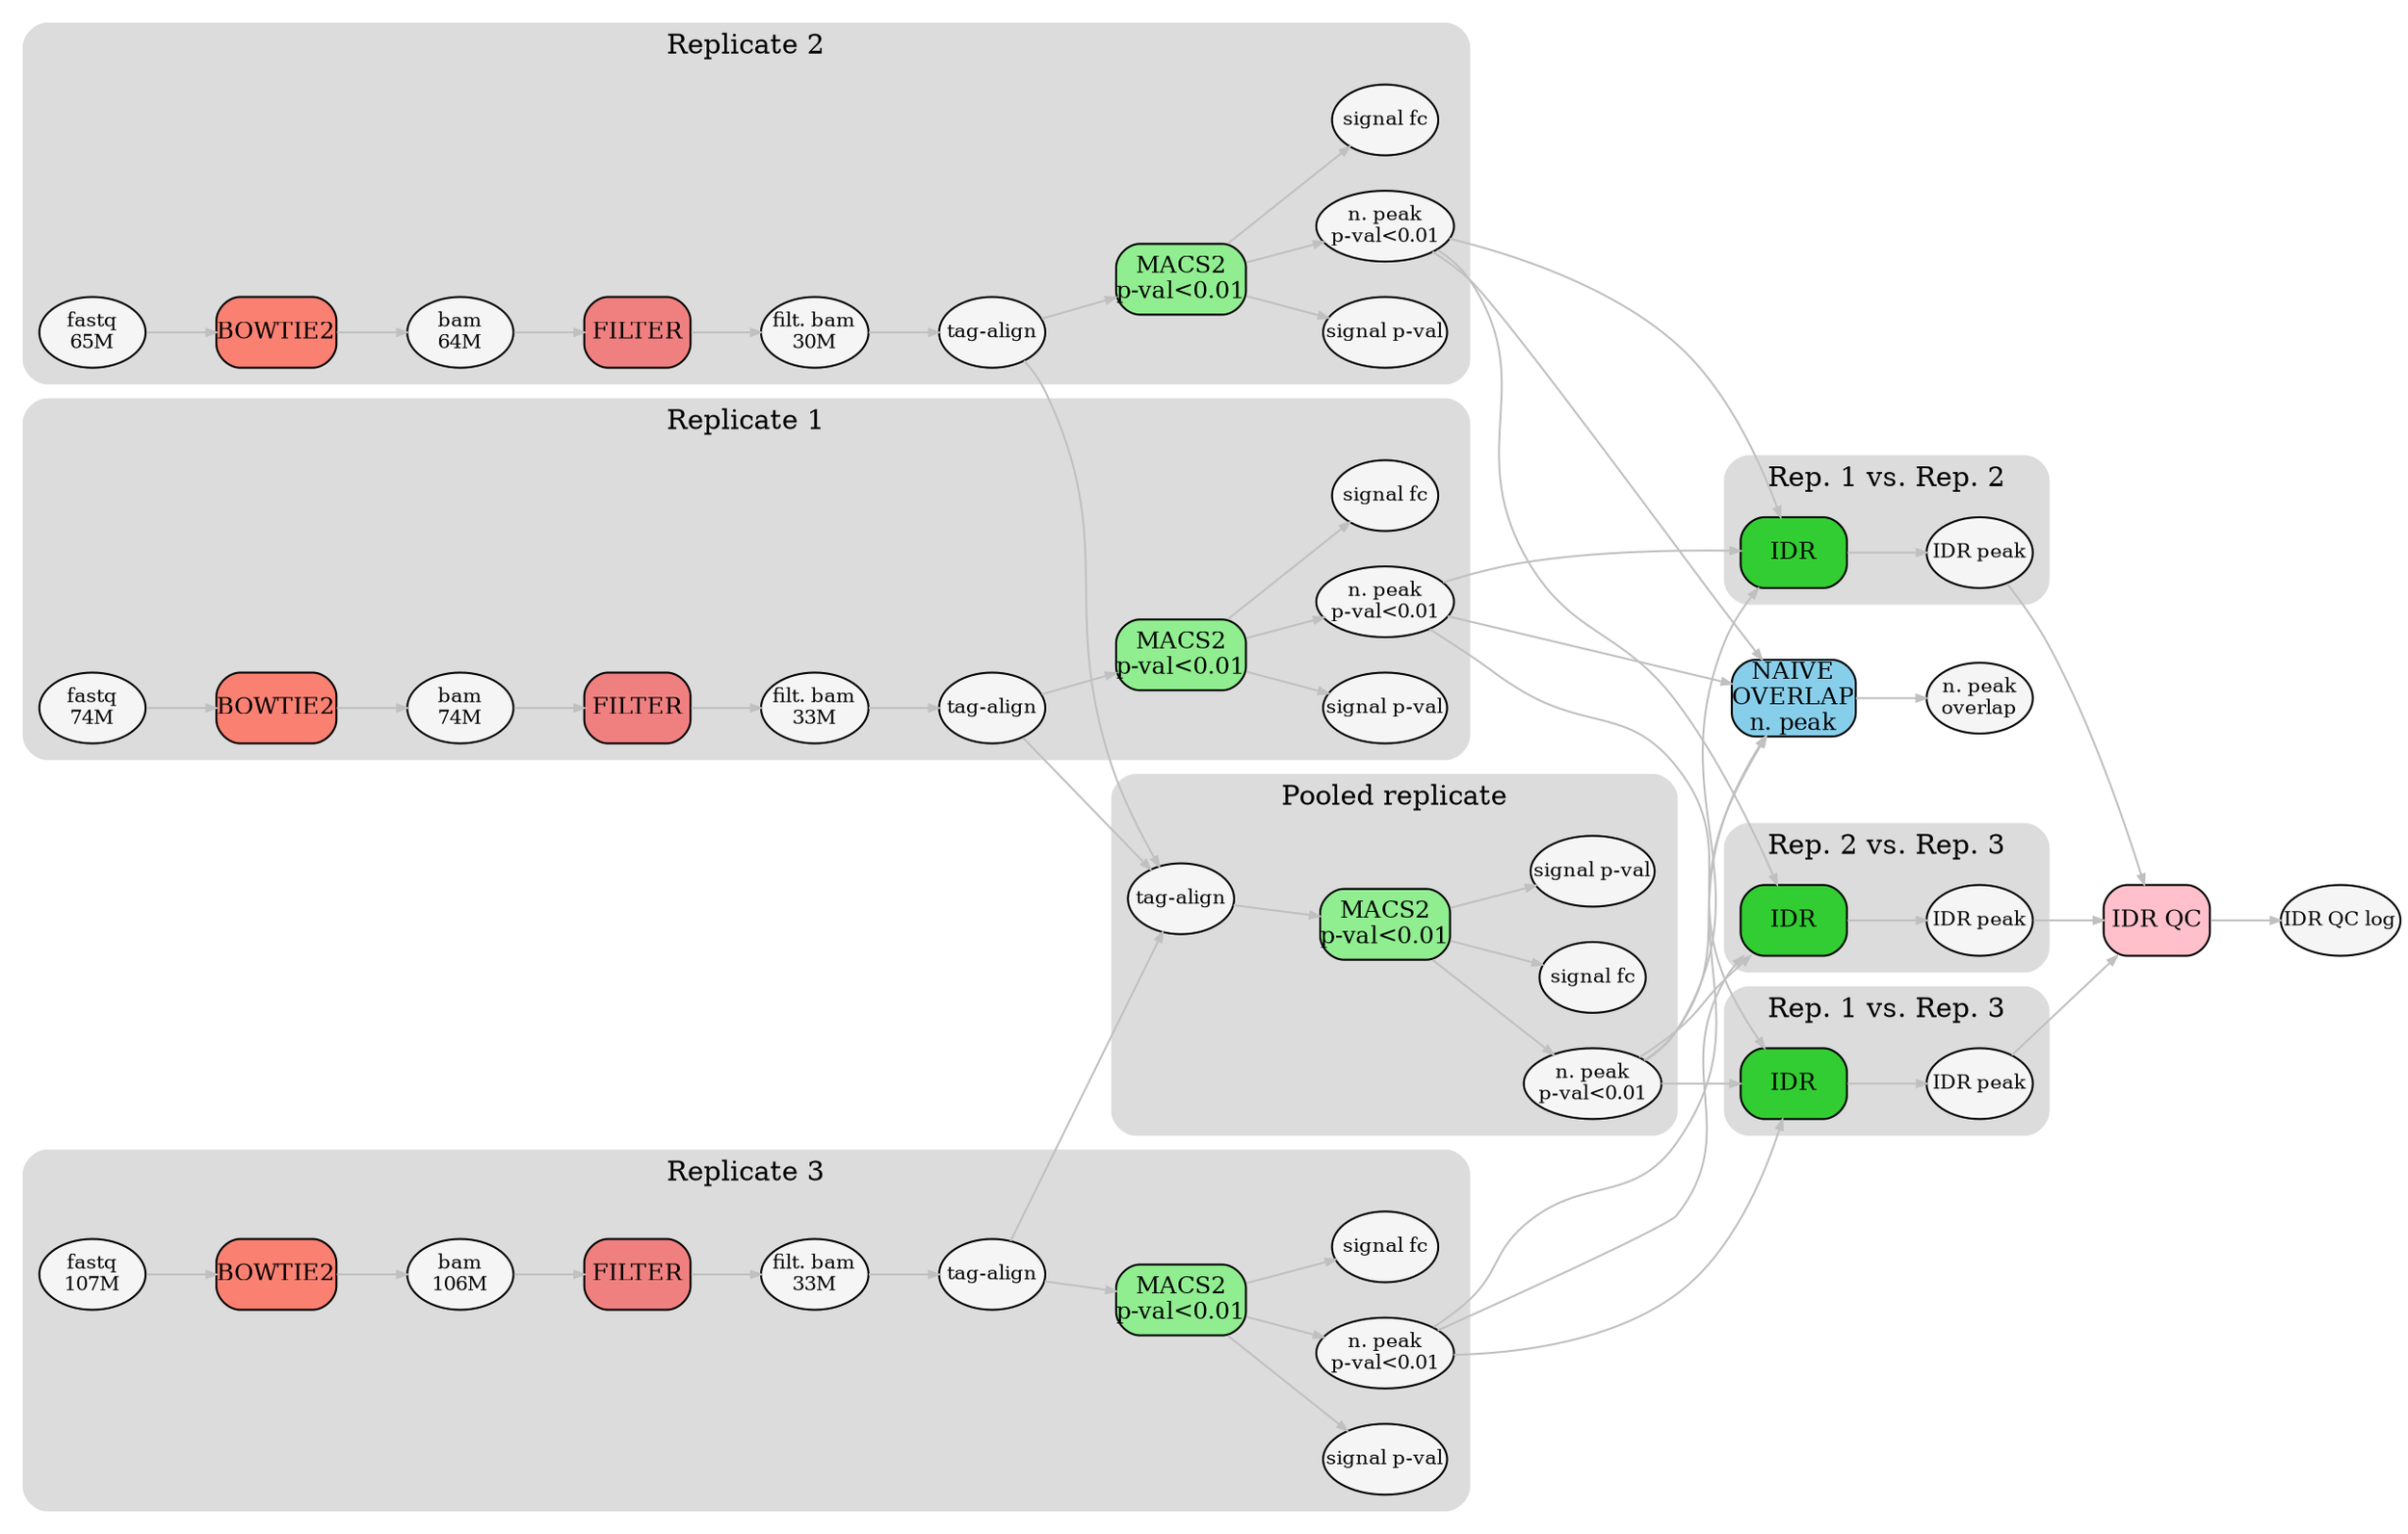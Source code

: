 strict digraph {

rankdir=LR

node [shape=ellipse,style="filled,rounded",margin=0,fontsize=10];
edge [color=gray,fontsize=10,arrowsize=0.5];

	"IDR QC log-" [label="IDR QC log",id="IDR QC log-",style="filled,rounded",fillcolor=whitesmoke,tooltip="./qc/output_Control_IDR_final.qc",href=".././qc/output_Control_IDR_final.qc", target="_blank"];
	"IDR peak-rep1-rep2" [label="IDR peak",id="IDR peak-rep1-rep2"style="filled,rounded",fillcolor=whitesmoke,tooltip="./peak/macs2/idr/true_reps/rep1-rep2/output_Control_rep1-rep2.IDR0.1.narrowPeak.gz",href=".././peak/macs2/idr/true_reps/rep1-rep2/output_Control_rep1-rep2.IDR0.1.narrowPeak.gz", target="_blank"];
	"IDR peak-rep1-rep3" [label="IDR peak",id="IDR peak-rep1-rep3"style="filled,rounded",fillcolor=whitesmoke,tooltip="./peak/macs2/idr/true_reps/rep1-rep3/output_Control_rep1-rep3.IDR0.1.narrowPeak.gz",href=".././peak/macs2/idr/true_reps/rep1-rep3/output_Control_rep1-rep3.IDR0.1.narrowPeak.gz", target="_blank"];
	"IDR peak-rep2-rep3" [label="IDR peak",id="IDR peak-rep2-rep3"style="filled,rounded",fillcolor=whitesmoke,tooltip="./peak/macs2/idr/true_reps/rep2-rep3/output_Control_rep2-rep3.IDR0.1.narrowPeak.gz",href=".././peak/macs2/idr/true_reps/rep2-rep3/output_Control_rep2-rep3.IDR0.1.narrowPeak.gz", target="_blank"];
	"bam\n106M-rep3" [label="bam\n106M",id="bam\n106M-rep3"style="filled,rounded",fillcolor=whitesmoke,tooltip="./align/rep3/GFP_3_S34_L007_R1_001.bam",href=".././align/rep3/GFP_3_S34_L007_R1_001.bam", target="_blank"];
	"bam\n64M-rep2" [label="bam\n64M",id="bam\n64M-rep2"style="filled,rounded",fillcolor=whitesmoke,tooltip="./align/rep2/GFP_2_S33_L007_R1_001.bam",href=".././align/rep2/GFP_2_S33_L007_R1_001.bam", target="_blank"];
	"bam\n74M-rep1" [label="bam\n74M",id="bam\n74M-rep1"style="filled,rounded",fillcolor=whitesmoke,tooltip="./align/rep1/GFP_1_S38_L008_R1_001.bam",href=".././align/rep1/GFP_1_S38_L008_R1_001.bam", target="_blank"];
	"fastq\n107M-rep3" [label="fastq\n107M",id="fastq\n107M-rep3"style="filled,rounded",fillcolor=whitesmoke,tooltip="/mnt/work1/users/carlsgroup/workinprogres/nibeh/180913_D00165_0223_BCCGG2ANXX_Schimmer_Mingjing/fastq/GFP_3_S34_L007_R1_001.fastq.gz", target="_blank"];
	"fastq\n65M-rep2" [label="fastq\n65M",id="fastq\n65M-rep2"style="filled,rounded",fillcolor=whitesmoke,tooltip="/mnt/work1/users/carlsgroup/workinprogres/nibeh/180913_D00165_0223_BCCGG2ANXX_Schimmer_Mingjing/fastq/GFP_2_S33_L007_R1_001.fastq.gz", target="_blank"];
	"fastq\n74M-rep1" [label="fastq\n74M",id="fastq\n74M-rep1"style="filled,rounded",fillcolor=whitesmoke,tooltip="/mnt/work1/users/carlsgroup/workinprogres/nibeh/180913_D00165_0223_BCCGG2ANXX_Schimmer_Mingjing/fastq/GFP_1_S38_L008_R1_001.fastq.gz", target="_blank"];
	"filt. bam\n30M-rep2" [label="filt. bam\n30M",id="filt. bam\n30M-rep2"style="filled,rounded",fillcolor=whitesmoke,tooltip="./align/rep2/GFP_2_S33_L007_R1_001.nodup.bam",href=".././align/rep2/GFP_2_S33_L007_R1_001.nodup.bam", target="_blank"];
	"filt. bam\n33M-rep1" [label="filt. bam\n33M",id="filt. bam\n33M-rep1"style="filled,rounded",fillcolor=whitesmoke,tooltip="./align/rep1/GFP_1_S38_L008_R1_001.nodup.bam",href=".././align/rep1/GFP_1_S38_L008_R1_001.nodup.bam", target="_blank"];
	"filt. bam\n33M-rep3" [label="filt. bam\n33M",id="filt. bam\n33M-rep3"style="filled,rounded",fillcolor=whitesmoke,tooltip="./align/rep3/GFP_3_S34_L007_R1_001.nodup.bam",href=".././align/rep3/GFP_3_S34_L007_R1_001.nodup.bam", target="_blank"];
	"n. peak\noverlap-" [label="n. peak\noverlap",id="n. peak\noverlap-",style="filled,rounded",fillcolor=whitesmoke,tooltip="./peak/macs2/overlap/GFP_1_S38_L008_R1_001.nodup.tn5_pooled.pf.500K.pval0.01.naive_overlap.narrowPeak.gz",href=".././peak/macs2/overlap/GFP_1_S38_L008_R1_001.nodup.tn5_pooled.pf.500K.pval0.01.naive_overlap.narrowPeak.gz", target="_blank"];
	"n. peak\np-val<0.01-pooled_rep" [label="n. peak\np-val<0.01",id="n. peak\np-val<0.01-pooled_rep"style="filled,rounded",fillcolor=whitesmoke,tooltip="./peak/macs2/pooled_rep/GFP_1_S38_L008_R1_001.nodup.tn5_pooled.pf.narrowPeak.gz",href=".././peak/macs2/pooled_rep/GFP_1_S38_L008_R1_001.nodup.tn5_pooled.pf.narrowPeak.gz", target="_blank"];
	"n. peak\np-val<0.01-rep1" [label="n. peak\np-val<0.01",id="n. peak\np-val<0.01-rep1"style="filled,rounded",fillcolor=whitesmoke,tooltip="./peak/macs2/rep1/GFP_1_S38_L008_R1_001.nodup.tn5.pf.narrowPeak.gz",href=".././peak/macs2/rep1/GFP_1_S38_L008_R1_001.nodup.tn5.pf.narrowPeak.gz", target="_blank"];
	"n. peak\np-val<0.01-rep2" [label="n. peak\np-val<0.01",id="n. peak\np-val<0.01-rep2"style="filled,rounded",fillcolor=whitesmoke,tooltip="./peak/macs2/rep2/GFP_2_S33_L007_R1_001.nodup.tn5.pf.narrowPeak.gz",href=".././peak/macs2/rep2/GFP_2_S33_L007_R1_001.nodup.tn5.pf.narrowPeak.gz", target="_blank"];
	"n. peak\np-val<0.01-rep3" [label="n. peak\np-val<0.01",id="n. peak\np-val<0.01-rep3"style="filled,rounded",fillcolor=whitesmoke,tooltip="./peak/macs2/rep3/GFP_3_S34_L007_R1_001.nodup.tn5.pf.narrowPeak.gz",href=".././peak/macs2/rep3/GFP_3_S34_L007_R1_001.nodup.tn5.pf.narrowPeak.gz", target="_blank"];
	"signal fc-pooled_rep" [label="signal fc",id="signal fc-pooled_rep",style="filled,rounded",fillcolor=whitesmoke,tooltip="./signal/macs2/pooled_rep/GFP_1_S38_L008_R1_001.nodup.tn5_pooled.pf.fc.signal.bigwig",href=".././signal/macs2/pooled_rep/GFP_1_S38_L008_R1_001.nodup.tn5_pooled.pf.fc.signal.bigwig", target="_blank"];
	"signal fc-rep1" [label="signal fc",id="signal fc-rep1",style="filled,rounded",fillcolor=whitesmoke,tooltip="./signal/macs2/rep1/GFP_1_S38_L008_R1_001.nodup.tn5.pf.fc.signal.bigwig",href=".././signal/macs2/rep1/GFP_1_S38_L008_R1_001.nodup.tn5.pf.fc.signal.bigwig", target="_blank"];
	"signal fc-rep2" [label="signal fc",id="signal fc-rep2",style="filled,rounded",fillcolor=whitesmoke,tooltip="./signal/macs2/rep2/GFP_2_S33_L007_R1_001.nodup.tn5.pf.fc.signal.bigwig",href=".././signal/macs2/rep2/GFP_2_S33_L007_R1_001.nodup.tn5.pf.fc.signal.bigwig", target="_blank"];
	"signal fc-rep3" [label="signal fc",id="signal fc-rep3",style="filled,rounded",fillcolor=whitesmoke,tooltip="./signal/macs2/rep3/GFP_3_S34_L007_R1_001.nodup.tn5.pf.fc.signal.bigwig",href=".././signal/macs2/rep3/GFP_3_S34_L007_R1_001.nodup.tn5.pf.fc.signal.bigwig", target="_blank"];
	"signal p-val-pooled_rep" [label="signal p-val",id="signal p-val-pooled_rep",style="filled,rounded",fillcolor=whitesmoke,tooltip="./signal/macs2/pooled_rep/GFP_1_S38_L008_R1_001.nodup.tn5_pooled.pf.pval.signal.bigwig",href=".././signal/macs2/pooled_rep/GFP_1_S38_L008_R1_001.nodup.tn5_pooled.pf.pval.signal.bigwig", target="_blank"];
	"signal p-val-rep1" [label="signal p-val",id="signal p-val-rep1",style="filled,rounded",fillcolor=whitesmoke,tooltip="./signal/macs2/rep1/GFP_1_S38_L008_R1_001.nodup.tn5.pf.pval.signal.bigwig",href=".././signal/macs2/rep1/GFP_1_S38_L008_R1_001.nodup.tn5.pf.pval.signal.bigwig", target="_blank"];
	"signal p-val-rep2" [label="signal p-val",id="signal p-val-rep2",style="filled,rounded",fillcolor=whitesmoke,tooltip="./signal/macs2/rep2/GFP_2_S33_L007_R1_001.nodup.tn5.pf.pval.signal.bigwig",href=".././signal/macs2/rep2/GFP_2_S33_L007_R1_001.nodup.tn5.pf.pval.signal.bigwig", target="_blank"];
	"signal p-val-rep3" [label="signal p-val",id="signal p-val-rep3",style="filled,rounded",fillcolor=whitesmoke,tooltip="./signal/macs2/rep3/GFP_3_S34_L007_R1_001.nodup.tn5.pf.pval.signal.bigwig",href=".././signal/macs2/rep3/GFP_3_S34_L007_R1_001.nodup.tn5.pf.pval.signal.bigwig", target="_blank"];
	"tag-align-pooled_rep" [label="tag-align",id="tag-align-pooled_rep"style="filled,rounded",fillcolor=whitesmoke,tooltip="./align/pooled_rep/GFP_1_S38_L008_R1_001.nodup.tn5_pooled.tagAlign.gz",href=".././align/pooled_rep/GFP_1_S38_L008_R1_001.nodup.tn5_pooled.tagAlign.gz", target="_blank"];
	"tag-align-rep1" [label="tag-align",id="tag-align-rep1"style="filled,rounded",fillcolor=whitesmoke,tooltip="./align/rep1/GFP_1_S38_L008_R1_001.nodup.tn5.tagAlign.gz",href=".././align/rep1/GFP_1_S38_L008_R1_001.nodup.tn5.tagAlign.gz", target="_blank"];
	"tag-align-rep2" [label="tag-align",id="tag-align-rep2"style="filled,rounded",fillcolor=whitesmoke,tooltip="./align/rep2/GFP_2_S33_L007_R1_001.nodup.tn5.tagAlign.gz",href=".././align/rep2/GFP_2_S33_L007_R1_001.nodup.tn5.tagAlign.gz", target="_blank"];
	"tag-align-rep3" [label="tag-align",id="tag-align-rep3"style="filled,rounded",fillcolor=whitesmoke,tooltip="./align/rep3/GFP_3_S34_L007_R1_001.nodup.tn5.tagAlign.gz",href=".././align/rep3/GFP_3_S34_L007_R1_001.nodup.tn5.tagAlign.gz", target="_blank"];
	"BOWTIE2-rep1" [label="BOWTIE2",id="BOWTIE2-rep1",fontsize=12,shape=box,style="filled,rounded",fillcolor=salmon];
	"BOWTIE2-rep2" [label="BOWTIE2",id="BOWTIE2-rep2",fontsize=12,shape=box,style="filled,rounded",fillcolor=salmon];
	"BOWTIE2-rep3" [label="BOWTIE2",id="BOWTIE2-rep3",fontsize=12,shape=box,style="filled,rounded",fillcolor=salmon];
	"FILTER-rep1" [label="FILTER",id="FILTER-rep1",fontsize=12,shape=box,style="filled,rounded",fillcolor=lightcoral];
	"FILTER-rep2" [label="FILTER",id="FILTER-rep2",fontsize=12,shape=box,style="filled,rounded",fillcolor=lightcoral];
	"FILTER-rep3" [label="FILTER",id="FILTER-rep3",fontsize=12,shape=box,style="filled,rounded",fillcolor=lightcoral];
	"IDR QC-" [label="IDR QC",id="IDR QC-",fontsize=12,shape=box,style="filled,rounded",fillcolor=pink];
	"IDR-rep1-rep2" [label="IDR",id="IDR-rep1-rep2",fontsize=12,shape=box,style="filled,rounded",fillcolor=limegreen];
	"IDR-rep1-rep3" [label="IDR",id="IDR-rep1-rep3",fontsize=12,shape=box,style="filled,rounded",fillcolor=limegreen];
	"IDR-rep2-rep3" [label="IDR",id="IDR-rep2-rep3",fontsize=12,shape=box,style="filled,rounded",fillcolor=limegreen];
	"MACS2\np-val<0.01-pooled_rep" [label="MACS2\np-val<0.01",id="MACS2\np-val<0.01-pooled_rep",fontsize=12,shape=box,style="filled,rounded",fillcolor=lightgreen];
	"MACS2\np-val<0.01-rep1" [label="MACS2\np-val<0.01",id="MACS2\np-val<0.01-rep1",fontsize=12,shape=box,style="filled,rounded",fillcolor=lightgreen];
	"MACS2\np-val<0.01-rep2" [label="MACS2\np-val<0.01",id="MACS2\np-val<0.01-rep2",fontsize=12,shape=box,style="filled,rounded",fillcolor=lightgreen];
	"MACS2\np-val<0.01-rep3" [label="MACS2\np-val<0.01",id="MACS2\np-val<0.01-rep3",fontsize=12,shape=box,style="filled,rounded",fillcolor=lightgreen];
	"NAIVE\nOVERLAP\nn. peak-" [label="NAIVE\nOVERLAP\nn. peak",id="NAIVE\nOVERLAP\nn. peak-",fontsize=12,shape=box,style="filled,rounded",fillcolor=skyblue];
	"tag-align-rep1" -> "tag-align-pooled_rep";
	"tag-align-rep2" -> "tag-align-pooled_rep";
	"tag-align-rep3" -> "tag-align-pooled_rep";
	"n. peak\np-val<0.01-pooled_rep" -> "NAIVE\nOVERLAP\nn. peak-";
	"NAIVE\nOVERLAP\nn. peak-" -> "n. peak\noverlap-";
	"n. peak\np-val<0.01-rep1" -> "NAIVE\nOVERLAP\nn. peak-";
	"n. peak\np-val<0.01-rep2" -> "NAIVE\nOVERLAP\nn. peak-";
	"n. peak\np-val<0.01-rep3" -> "NAIVE\nOVERLAP\nn. peak-";
	"n. peak\np-val<0.01-rep1" -> "IDR-rep1-rep2";
	"n. peak\np-val<0.01-rep2" -> "IDR-rep1-rep2";
	"n. peak\np-val<0.01-pooled_rep" -> "IDR-rep1-rep2";
	"n. peak\np-val<0.01-rep1" -> "IDR-rep1-rep3";
	"n. peak\np-val<0.01-rep3" -> "IDR-rep1-rep3";
	"n. peak\np-val<0.01-pooled_rep" -> "IDR-rep1-rep3";
	"n. peak\np-val<0.01-rep2" -> "IDR-rep2-rep3";
	"n. peak\np-val<0.01-rep3" -> "IDR-rep2-rep3";
	"n. peak\np-val<0.01-pooled_rep" -> "IDR-rep2-rep3";
	"IDR peak-rep1-rep2" -> "IDR QC-";
	"IDR QC-" -> "IDR QC log-";
	"IDR peak-rep1-rep3" -> "IDR QC-";
	"IDR peak-rep2-rep3" -> "IDR QC-";


subgraph cluster_pooled_rep {

	"tag-align-pooled_rep" -> "MACS2\np-val<0.01-pooled_rep";
	"MACS2\np-val<0.01-pooled_rep" -> "n. peak\np-val<0.01-pooled_rep";
	"MACS2\np-val<0.01-pooled_rep" -> "signal fc-pooled_rep";
	"MACS2\np-val<0.01-pooled_rep" -> "signal p-val-pooled_rep";

color="gainsboro";style="filled,rounded";label="Pooled replicate";}

subgraph cluster_rep1 {

	"fastq\n74M-rep1" -> "BOWTIE2-rep1";
	"BOWTIE2-rep1" -> "bam\n74M-rep1";
	"bam\n74M-rep1" -> "FILTER-rep1";
	"FILTER-rep1" -> "filt. bam\n33M-rep1";
	"filt. bam\n33M-rep1" -> "tag-align-rep1";
	"tag-align-rep1" -> "MACS2\np-val<0.01-rep1";
	"MACS2\np-val<0.01-rep1" -> "n. peak\np-val<0.01-rep1";
	"MACS2\np-val<0.01-rep1" -> "signal fc-rep1";
	"MACS2\np-val<0.01-rep1" -> "signal p-val-rep1";

color="gainsboro";style="filled,rounded";label="Replicate 1";}

subgraph cluster_rep1_rep2 {

	"IDR-rep1-rep2" -> "IDR peak-rep1-rep2";

color="gainsboro";style="filled,rounded";label="Rep. 1 vs. Rep. 2";}

subgraph cluster_rep1_rep3 {

	"IDR-rep1-rep3" -> "IDR peak-rep1-rep3";

color="gainsboro";style="filled,rounded";label="Rep. 1 vs. Rep. 3";}

subgraph cluster_rep2 {

	"fastq\n65M-rep2" -> "BOWTIE2-rep2";
	"BOWTIE2-rep2" -> "bam\n64M-rep2";
	"bam\n64M-rep2" -> "FILTER-rep2";
	"FILTER-rep2" -> "filt. bam\n30M-rep2";
	"filt. bam\n30M-rep2" -> "tag-align-rep2";
	"tag-align-rep2" -> "MACS2\np-val<0.01-rep2";
	"MACS2\np-val<0.01-rep2" -> "n. peak\np-val<0.01-rep2";
	"MACS2\np-val<0.01-rep2" -> "signal fc-rep2";
	"MACS2\np-val<0.01-rep2" -> "signal p-val-rep2";

color="gainsboro";style="filled,rounded";label="Replicate 2";}

subgraph cluster_rep2_rep3 {

	"IDR-rep2-rep3" -> "IDR peak-rep2-rep3";

color="gainsboro";style="filled,rounded";label="Rep. 2 vs. Rep. 3";}

subgraph cluster_rep3 {

	"fastq\n107M-rep3" -> "BOWTIE2-rep3";
	"BOWTIE2-rep3" -> "bam\n106M-rep3";
	"bam\n106M-rep3" -> "FILTER-rep3";
	"FILTER-rep3" -> "filt. bam\n33M-rep3";
	"filt. bam\n33M-rep3" -> "tag-align-rep3";
	"tag-align-rep3" -> "MACS2\np-val<0.01-rep3";
	"MACS2\np-val<0.01-rep3" -> "n. peak\np-val<0.01-rep3";
	"MACS2\np-val<0.01-rep3" -> "signal fc-rep3";
	"MACS2\np-val<0.01-rep3" -> "signal p-val-rep3";

color="gainsboro";style="filled,rounded";label="Replicate 3";}



}